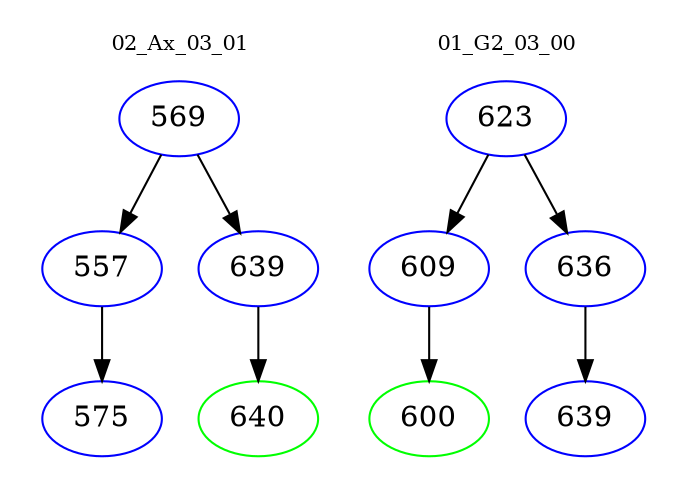 digraph{
subgraph cluster_0 {
color = white
label = "02_Ax_03_01";
fontsize=10;
T0_569 [label="569", color="blue"]
T0_569 -> T0_557 [color="black"]
T0_557 [label="557", color="blue"]
T0_557 -> T0_575 [color="black"]
T0_575 [label="575", color="blue"]
T0_569 -> T0_639 [color="black"]
T0_639 [label="639", color="blue"]
T0_639 -> T0_640 [color="black"]
T0_640 [label="640", color="green"]
}
subgraph cluster_1 {
color = white
label = "01_G2_03_00";
fontsize=10;
T1_623 [label="623", color="blue"]
T1_623 -> T1_609 [color="black"]
T1_609 [label="609", color="blue"]
T1_609 -> T1_600 [color="black"]
T1_600 [label="600", color="green"]
T1_623 -> T1_636 [color="black"]
T1_636 [label="636", color="blue"]
T1_636 -> T1_639 [color="black"]
T1_639 [label="639", color="blue"]
}
}
